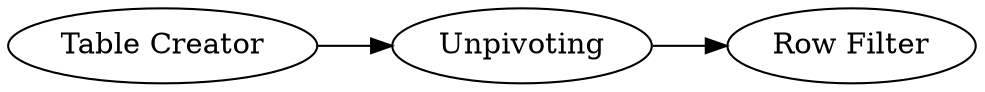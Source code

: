 digraph {
	5 -> 6
	3 -> 5
	5 [label=Unpivoting]
	3 [label="Table Creator"]
	6 [label="Row Filter"]
	rankdir=LR
}
